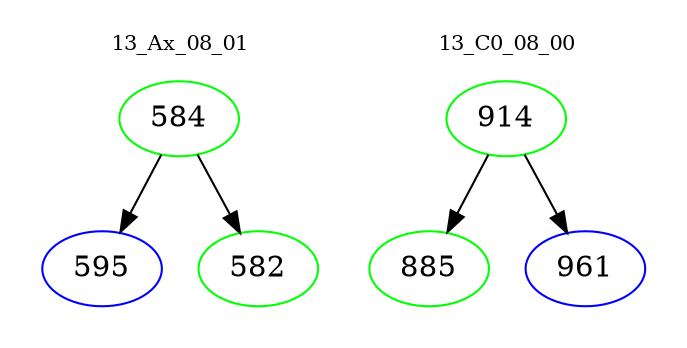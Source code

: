 digraph{
subgraph cluster_0 {
color = white
label = "13_Ax_08_01";
fontsize=10;
T0_584 [label="584", color="green"]
T0_584 -> T0_595 [color="black"]
T0_595 [label="595", color="blue"]
T0_584 -> T0_582 [color="black"]
T0_582 [label="582", color="green"]
}
subgraph cluster_1 {
color = white
label = "13_C0_08_00";
fontsize=10;
T1_914 [label="914", color="green"]
T1_914 -> T1_885 [color="black"]
T1_885 [label="885", color="green"]
T1_914 -> T1_961 [color="black"]
T1_961 [label="961", color="blue"]
}
}
